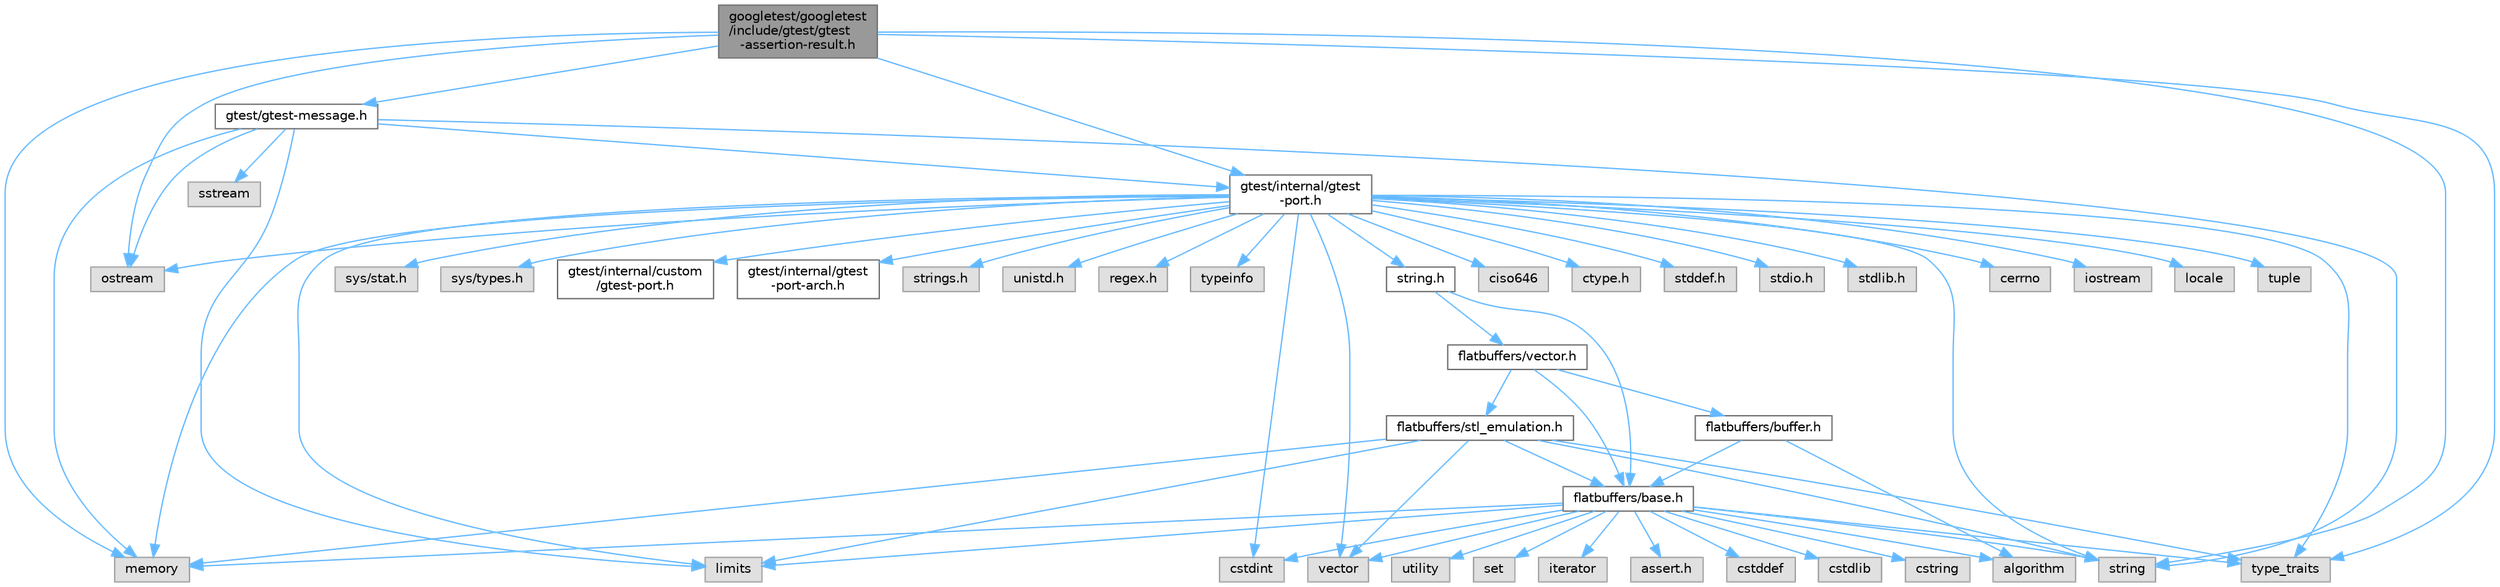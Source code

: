 digraph "googletest/googletest/include/gtest/gtest-assertion-result.h"
{
 // LATEX_PDF_SIZE
  bgcolor="transparent";
  edge [fontname=Helvetica,fontsize=10,labelfontname=Helvetica,labelfontsize=10];
  node [fontname=Helvetica,fontsize=10,shape=box,height=0.2,width=0.4];
  Node1 [id="Node000001",label="googletest/googletest\l/include/gtest/gtest\l-assertion-result.h",height=0.2,width=0.4,color="gray40", fillcolor="grey60", style="filled", fontcolor="black",tooltip=" "];
  Node1 -> Node2 [id="edge65_Node000001_Node000002",color="steelblue1",style="solid",tooltip=" "];
  Node2 [id="Node000002",label="memory",height=0.2,width=0.4,color="grey60", fillcolor="#E0E0E0", style="filled",tooltip=" "];
  Node1 -> Node3 [id="edge66_Node000001_Node000003",color="steelblue1",style="solid",tooltip=" "];
  Node3 [id="Node000003",label="ostream",height=0.2,width=0.4,color="grey60", fillcolor="#E0E0E0", style="filled",tooltip=" "];
  Node1 -> Node4 [id="edge67_Node000001_Node000004",color="steelblue1",style="solid",tooltip=" "];
  Node4 [id="Node000004",label="string",height=0.2,width=0.4,color="grey60", fillcolor="#E0E0E0", style="filled",tooltip=" "];
  Node1 -> Node5 [id="edge68_Node000001_Node000005",color="steelblue1",style="solid",tooltip=" "];
  Node5 [id="Node000005",label="type_traits",height=0.2,width=0.4,color="grey60", fillcolor="#E0E0E0", style="filled",tooltip=" "];
  Node1 -> Node6 [id="edge69_Node000001_Node000006",color="steelblue1",style="solid",tooltip=" "];
  Node6 [id="Node000006",label="gtest/gtest-message.h",height=0.2,width=0.4,color="grey40", fillcolor="white", style="filled",URL="$gtest-message_8h.html",tooltip=" "];
  Node6 -> Node7 [id="edge70_Node000006_Node000007",color="steelblue1",style="solid",tooltip=" "];
  Node7 [id="Node000007",label="limits",height=0.2,width=0.4,color="grey60", fillcolor="#E0E0E0", style="filled",tooltip=" "];
  Node6 -> Node2 [id="edge71_Node000006_Node000002",color="steelblue1",style="solid",tooltip=" "];
  Node6 -> Node3 [id="edge72_Node000006_Node000003",color="steelblue1",style="solid",tooltip=" "];
  Node6 -> Node8 [id="edge73_Node000006_Node000008",color="steelblue1",style="solid",tooltip=" "];
  Node8 [id="Node000008",label="sstream",height=0.2,width=0.4,color="grey60", fillcolor="#E0E0E0", style="filled",tooltip=" "];
  Node6 -> Node4 [id="edge74_Node000006_Node000004",color="steelblue1",style="solid",tooltip=" "];
  Node6 -> Node9 [id="edge75_Node000006_Node000009",color="steelblue1",style="solid",tooltip=" "];
  Node9 [id="Node000009",label="gtest/internal/gtest\l-port.h",height=0.2,width=0.4,color="grey40", fillcolor="white", style="filled",URL="$gtest-port_8h.html",tooltip=" "];
  Node9 -> Node10 [id="edge76_Node000009_Node000010",color="steelblue1",style="solid",tooltip=" "];
  Node10 [id="Node000010",label="ciso646",height=0.2,width=0.4,color="grey60", fillcolor="#E0E0E0", style="filled",tooltip=" "];
  Node9 -> Node11 [id="edge77_Node000009_Node000011",color="steelblue1",style="solid",tooltip=" "];
  Node11 [id="Node000011",label="ctype.h",height=0.2,width=0.4,color="grey60", fillcolor="#E0E0E0", style="filled",tooltip=" "];
  Node9 -> Node12 [id="edge78_Node000009_Node000012",color="steelblue1",style="solid",tooltip=" "];
  Node12 [id="Node000012",label="stddef.h",height=0.2,width=0.4,color="grey60", fillcolor="#E0E0E0", style="filled",tooltip=" "];
  Node9 -> Node13 [id="edge79_Node000009_Node000013",color="steelblue1",style="solid",tooltip=" "];
  Node13 [id="Node000013",label="stdio.h",height=0.2,width=0.4,color="grey60", fillcolor="#E0E0E0", style="filled",tooltip=" "];
  Node9 -> Node14 [id="edge80_Node000009_Node000014",color="steelblue1",style="solid",tooltip=" "];
  Node14 [id="Node000014",label="stdlib.h",height=0.2,width=0.4,color="grey60", fillcolor="#E0E0E0", style="filled",tooltip=" "];
  Node9 -> Node15 [id="edge81_Node000009_Node000015",color="steelblue1",style="solid",tooltip=" "];
  Node15 [id="Node000015",label="string.h",height=0.2,width=0.4,color="grey40", fillcolor="white", style="filled",URL="$string_8h.html",tooltip=" "];
  Node15 -> Node16 [id="edge82_Node000015_Node000016",color="steelblue1",style="solid",tooltip=" "];
  Node16 [id="Node000016",label="flatbuffers/base.h",height=0.2,width=0.4,color="grey40", fillcolor="white", style="filled",URL="$base_8h.html",tooltip=" "];
  Node16 -> Node17 [id="edge83_Node000016_Node000017",color="steelblue1",style="solid",tooltip=" "];
  Node17 [id="Node000017",label="assert.h",height=0.2,width=0.4,color="grey60", fillcolor="#E0E0E0", style="filled",tooltip=" "];
  Node16 -> Node18 [id="edge84_Node000016_Node000018",color="steelblue1",style="solid",tooltip=" "];
  Node18 [id="Node000018",label="cstdint",height=0.2,width=0.4,color="grey60", fillcolor="#E0E0E0", style="filled",tooltip=" "];
  Node16 -> Node19 [id="edge85_Node000016_Node000019",color="steelblue1",style="solid",tooltip=" "];
  Node19 [id="Node000019",label="cstddef",height=0.2,width=0.4,color="grey60", fillcolor="#E0E0E0", style="filled",tooltip=" "];
  Node16 -> Node20 [id="edge86_Node000016_Node000020",color="steelblue1",style="solid",tooltip=" "];
  Node20 [id="Node000020",label="cstdlib",height=0.2,width=0.4,color="grey60", fillcolor="#E0E0E0", style="filled",tooltip=" "];
  Node16 -> Node21 [id="edge87_Node000016_Node000021",color="steelblue1",style="solid",tooltip=" "];
  Node21 [id="Node000021",label="cstring",height=0.2,width=0.4,color="grey60", fillcolor="#E0E0E0", style="filled",tooltip=" "];
  Node16 -> Node22 [id="edge88_Node000016_Node000022",color="steelblue1",style="solid",tooltip=" "];
  Node22 [id="Node000022",label="utility",height=0.2,width=0.4,color="grey60", fillcolor="#E0E0E0", style="filled",tooltip=" "];
  Node16 -> Node4 [id="edge89_Node000016_Node000004",color="steelblue1",style="solid",tooltip=" "];
  Node16 -> Node5 [id="edge90_Node000016_Node000005",color="steelblue1",style="solid",tooltip=" "];
  Node16 -> Node23 [id="edge91_Node000016_Node000023",color="steelblue1",style="solid",tooltip=" "];
  Node23 [id="Node000023",label="vector",height=0.2,width=0.4,color="grey60", fillcolor="#E0E0E0", style="filled",tooltip=" "];
  Node16 -> Node24 [id="edge92_Node000016_Node000024",color="steelblue1",style="solid",tooltip=" "];
  Node24 [id="Node000024",label="set",height=0.2,width=0.4,color="grey60", fillcolor="#E0E0E0", style="filled",tooltip=" "];
  Node16 -> Node25 [id="edge93_Node000016_Node000025",color="steelblue1",style="solid",tooltip=" "];
  Node25 [id="Node000025",label="algorithm",height=0.2,width=0.4,color="grey60", fillcolor="#E0E0E0", style="filled",tooltip=" "];
  Node16 -> Node7 [id="edge94_Node000016_Node000007",color="steelblue1",style="solid",tooltip=" "];
  Node16 -> Node26 [id="edge95_Node000016_Node000026",color="steelblue1",style="solid",tooltip=" "];
  Node26 [id="Node000026",label="iterator",height=0.2,width=0.4,color="grey60", fillcolor="#E0E0E0", style="filled",tooltip=" "];
  Node16 -> Node2 [id="edge96_Node000016_Node000002",color="steelblue1",style="solid",tooltip=" "];
  Node15 -> Node27 [id="edge97_Node000015_Node000027",color="steelblue1",style="solid",tooltip=" "];
  Node27 [id="Node000027",label="flatbuffers/vector.h",height=0.2,width=0.4,color="grey40", fillcolor="white", style="filled",URL="$vector_8h.html",tooltip=" "];
  Node27 -> Node16 [id="edge98_Node000027_Node000016",color="steelblue1",style="solid",tooltip=" "];
  Node27 -> Node28 [id="edge99_Node000027_Node000028",color="steelblue1",style="solid",tooltip=" "];
  Node28 [id="Node000028",label="flatbuffers/buffer.h",height=0.2,width=0.4,color="grey40", fillcolor="white", style="filled",URL="$buffer_8h.html",tooltip=" "];
  Node28 -> Node25 [id="edge100_Node000028_Node000025",color="steelblue1",style="solid",tooltip=" "];
  Node28 -> Node16 [id="edge101_Node000028_Node000016",color="steelblue1",style="solid",tooltip=" "];
  Node27 -> Node29 [id="edge102_Node000027_Node000029",color="steelblue1",style="solid",tooltip=" "];
  Node29 [id="Node000029",label="flatbuffers/stl_emulation.h",height=0.2,width=0.4,color="grey40", fillcolor="white", style="filled",URL="$stl__emulation_8h.html",tooltip=" "];
  Node29 -> Node16 [id="edge103_Node000029_Node000016",color="steelblue1",style="solid",tooltip=" "];
  Node29 -> Node4 [id="edge104_Node000029_Node000004",color="steelblue1",style="solid",tooltip=" "];
  Node29 -> Node5 [id="edge105_Node000029_Node000005",color="steelblue1",style="solid",tooltip=" "];
  Node29 -> Node23 [id="edge106_Node000029_Node000023",color="steelblue1",style="solid",tooltip=" "];
  Node29 -> Node2 [id="edge107_Node000029_Node000002",color="steelblue1",style="solid",tooltip=" "];
  Node29 -> Node7 [id="edge108_Node000029_Node000007",color="steelblue1",style="solid",tooltip=" "];
  Node9 -> Node30 [id="edge109_Node000009_Node000030",color="steelblue1",style="solid",tooltip=" "];
  Node30 [id="Node000030",label="cerrno",height=0.2,width=0.4,color="grey60", fillcolor="#E0E0E0", style="filled",tooltip=" "];
  Node9 -> Node18 [id="edge110_Node000009_Node000018",color="steelblue1",style="solid",tooltip=" "];
  Node9 -> Node31 [id="edge111_Node000009_Node000031",color="steelblue1",style="solid",tooltip=" "];
  Node31 [id="Node000031",label="iostream",height=0.2,width=0.4,color="grey60", fillcolor="#E0E0E0", style="filled",tooltip=" "];
  Node9 -> Node7 [id="edge112_Node000009_Node000007",color="steelblue1",style="solid",tooltip=" "];
  Node9 -> Node32 [id="edge113_Node000009_Node000032",color="steelblue1",style="solid",tooltip=" "];
  Node32 [id="Node000032",label="locale",height=0.2,width=0.4,color="grey60", fillcolor="#E0E0E0", style="filled",tooltip=" "];
  Node9 -> Node2 [id="edge114_Node000009_Node000002",color="steelblue1",style="solid",tooltip=" "];
  Node9 -> Node3 [id="edge115_Node000009_Node000003",color="steelblue1",style="solid",tooltip=" "];
  Node9 -> Node4 [id="edge116_Node000009_Node000004",color="steelblue1",style="solid",tooltip=" "];
  Node9 -> Node33 [id="edge117_Node000009_Node000033",color="steelblue1",style="solid",tooltip=" "];
  Node33 [id="Node000033",label="tuple",height=0.2,width=0.4,color="grey60", fillcolor="#E0E0E0", style="filled",tooltip=" "];
  Node9 -> Node5 [id="edge118_Node000009_Node000005",color="steelblue1",style="solid",tooltip=" "];
  Node9 -> Node23 [id="edge119_Node000009_Node000023",color="steelblue1",style="solid",tooltip=" "];
  Node9 -> Node34 [id="edge120_Node000009_Node000034",color="steelblue1",style="solid",tooltip=" "];
  Node34 [id="Node000034",label="sys/stat.h",height=0.2,width=0.4,color="grey60", fillcolor="#E0E0E0", style="filled",tooltip=" "];
  Node9 -> Node35 [id="edge121_Node000009_Node000035",color="steelblue1",style="solid",tooltip=" "];
  Node35 [id="Node000035",label="sys/types.h",height=0.2,width=0.4,color="grey60", fillcolor="#E0E0E0", style="filled",tooltip=" "];
  Node9 -> Node36 [id="edge122_Node000009_Node000036",color="steelblue1",style="solid",tooltip=" "];
  Node36 [id="Node000036",label="gtest/internal/custom\l/gtest-port.h",height=0.2,width=0.4,color="grey40", fillcolor="white", style="filled",URL="$custom_2gtest-port_8h.html",tooltip=" "];
  Node9 -> Node37 [id="edge123_Node000009_Node000037",color="steelblue1",style="solid",tooltip=" "];
  Node37 [id="Node000037",label="gtest/internal/gtest\l-port-arch.h",height=0.2,width=0.4,color="grey40", fillcolor="white", style="filled",URL="$gtest-port-arch_8h.html",tooltip=" "];
  Node9 -> Node38 [id="edge124_Node000009_Node000038",color="steelblue1",style="solid",tooltip=" "];
  Node38 [id="Node000038",label="strings.h",height=0.2,width=0.4,color="grey60", fillcolor="#E0E0E0", style="filled",tooltip=" "];
  Node9 -> Node39 [id="edge125_Node000009_Node000039",color="steelblue1",style="solid",tooltip=" "];
  Node39 [id="Node000039",label="unistd.h",height=0.2,width=0.4,color="grey60", fillcolor="#E0E0E0", style="filled",tooltip=" "];
  Node9 -> Node40 [id="edge126_Node000009_Node000040",color="steelblue1",style="solid",tooltip=" "];
  Node40 [id="Node000040",label="regex.h",height=0.2,width=0.4,color="grey60", fillcolor="#E0E0E0", style="filled",tooltip=" "];
  Node9 -> Node41 [id="edge127_Node000009_Node000041",color="steelblue1",style="solid",tooltip=" "];
  Node41 [id="Node000041",label="typeinfo",height=0.2,width=0.4,color="grey60", fillcolor="#E0E0E0", style="filled",tooltip=" "];
  Node1 -> Node9 [id="edge128_Node000001_Node000009",color="steelblue1",style="solid",tooltip=" "];
}
